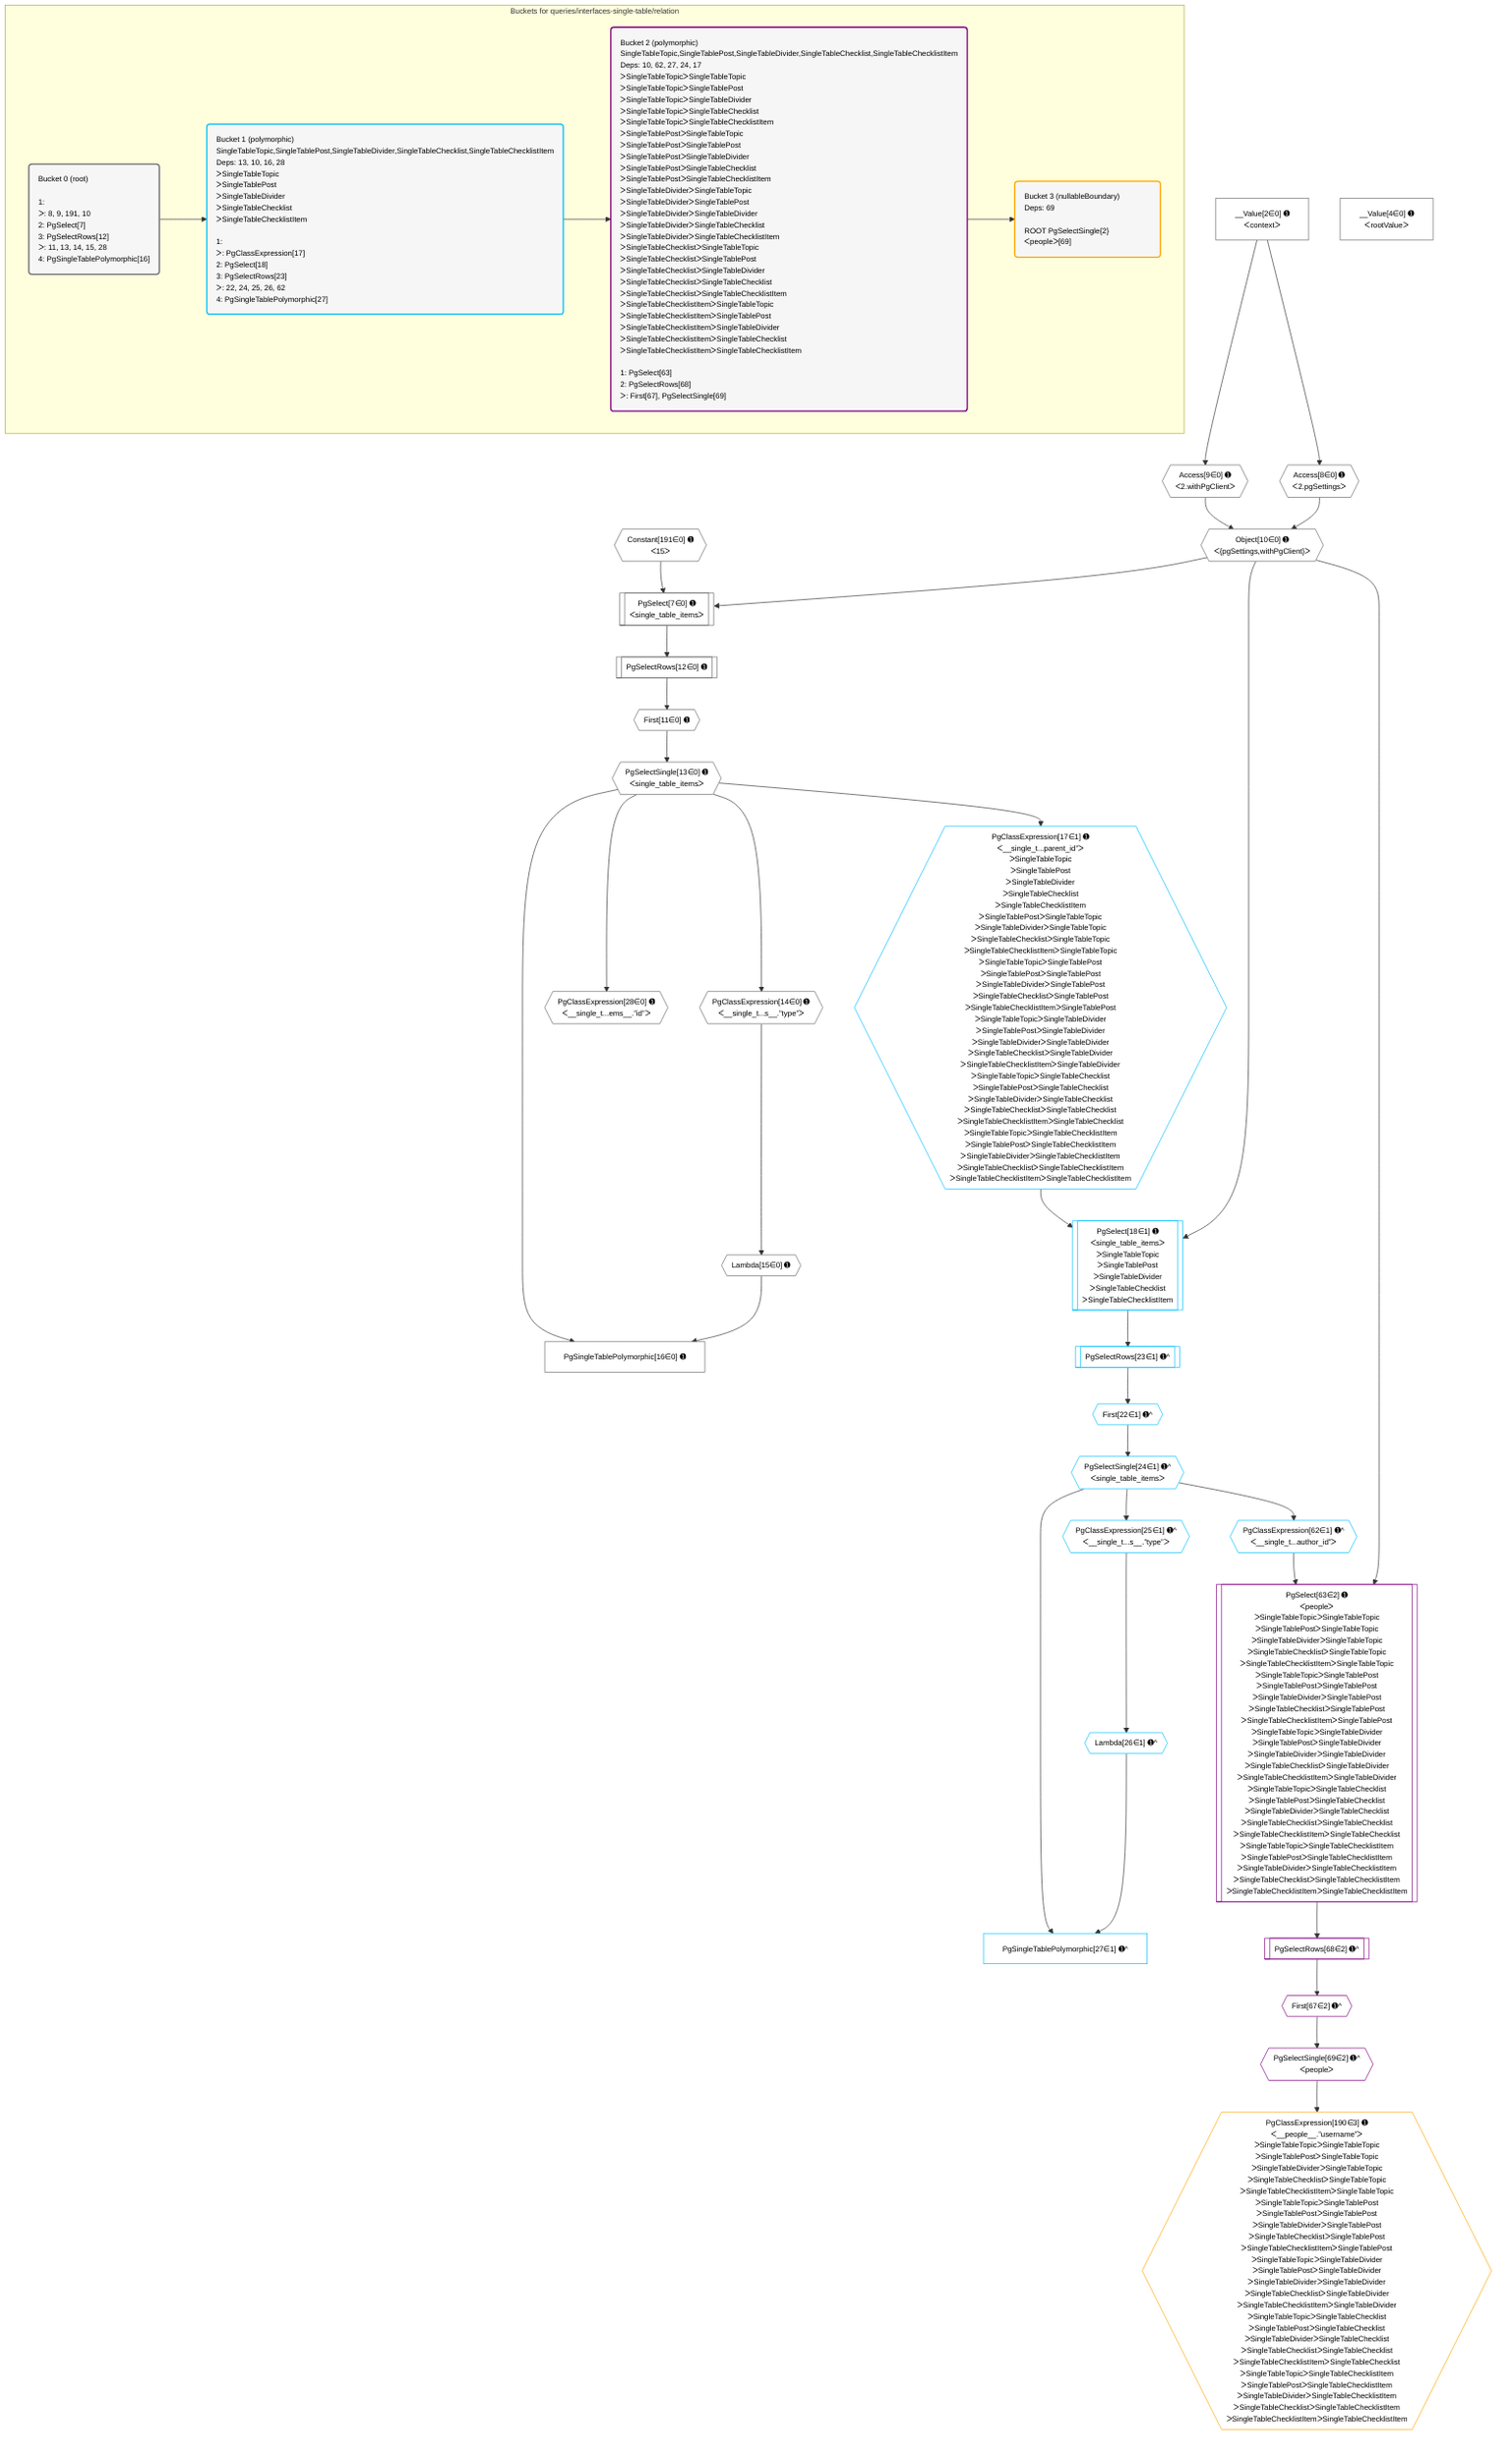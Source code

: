 %%{init: {'themeVariables': { 'fontSize': '12px'}}}%%
graph TD
    classDef path fill:#eee,stroke:#000,color:#000
    classDef plan fill:#fff,stroke-width:1px,color:#000
    classDef itemplan fill:#fff,stroke-width:2px,color:#000
    classDef unbatchedplan fill:#dff,stroke-width:1px,color:#000
    classDef sideeffectplan fill:#fcc,stroke-width:2px,color:#000
    classDef bucket fill:#f6f6f6,color:#000,stroke-width:2px,text-align:left


    %% plan dependencies
    PgSelect7[["PgSelect[7∈0] ➊<br />ᐸsingle_table_itemsᐳ"]]:::plan
    Object10{{"Object[10∈0] ➊<br />ᐸ{pgSettings,withPgClient}ᐳ"}}:::plan
    Constant191{{"Constant[191∈0] ➊<br />ᐸ15ᐳ"}}:::plan
    Object10 & Constant191 --> PgSelect7
    Access8{{"Access[8∈0] ➊<br />ᐸ2.pgSettingsᐳ"}}:::plan
    Access9{{"Access[9∈0] ➊<br />ᐸ2.withPgClientᐳ"}}:::plan
    Access8 & Access9 --> Object10
    PgSingleTablePolymorphic16["PgSingleTablePolymorphic[16∈0] ➊"]:::plan
    Lambda15{{"Lambda[15∈0] ➊"}}:::plan
    PgSelectSingle13{{"PgSelectSingle[13∈0] ➊<br />ᐸsingle_table_itemsᐳ"}}:::plan
    Lambda15 & PgSelectSingle13 --> PgSingleTablePolymorphic16
    __Value2["__Value[2∈0] ➊<br />ᐸcontextᐳ"]:::plan
    __Value2 --> Access8
    __Value2 --> Access9
    First11{{"First[11∈0] ➊"}}:::plan
    PgSelectRows12[["PgSelectRows[12∈0] ➊"]]:::plan
    PgSelectRows12 --> First11
    PgSelect7 --> PgSelectRows12
    First11 --> PgSelectSingle13
    PgClassExpression14{{"PgClassExpression[14∈0] ➊<br />ᐸ__single_t...s__.”type”ᐳ"}}:::plan
    PgSelectSingle13 --> PgClassExpression14
    PgClassExpression14 --> Lambda15
    PgClassExpression28{{"PgClassExpression[28∈0] ➊<br />ᐸ__single_t...ems__.”id”ᐳ"}}:::plan
    PgSelectSingle13 --> PgClassExpression28
    __Value4["__Value[4∈0] ➊<br />ᐸrootValueᐳ"]:::plan
    PgSelect18[["PgSelect[18∈1] ➊<br />ᐸsingle_table_itemsᐳ<br />ᐳSingleTableTopic<br />ᐳSingleTablePost<br />ᐳSingleTableDivider<br />ᐳSingleTableChecklist<br />ᐳSingleTableChecklistItem"]]:::plan
    PgClassExpression17{{"PgClassExpression[17∈1] ➊<br />ᐸ__single_t...parent_id”ᐳ<br />ᐳSingleTableTopic<br />ᐳSingleTablePost<br />ᐳSingleTableDivider<br />ᐳSingleTableChecklist<br />ᐳSingleTableChecklistItem<br />ᐳSingleTablePostᐳSingleTableTopic<br />ᐳSingleTableDividerᐳSingleTableTopic<br />ᐳSingleTableChecklistᐳSingleTableTopic<br />ᐳSingleTableChecklistItemᐳSingleTableTopic<br />ᐳSingleTableTopicᐳSingleTablePost<br />ᐳSingleTablePostᐳSingleTablePost<br />ᐳSingleTableDividerᐳSingleTablePost<br />ᐳSingleTableChecklistᐳSingleTablePost<br />ᐳSingleTableChecklistItemᐳSingleTablePost<br />ᐳSingleTableTopicᐳSingleTableDivider<br />ᐳSingleTablePostᐳSingleTableDivider<br />ᐳSingleTableDividerᐳSingleTableDivider<br />ᐳSingleTableChecklistᐳSingleTableDivider<br />ᐳSingleTableChecklistItemᐳSingleTableDivider<br />ᐳSingleTableTopicᐳSingleTableChecklist<br />ᐳSingleTablePostᐳSingleTableChecklist<br />ᐳSingleTableDividerᐳSingleTableChecklist<br />ᐳSingleTableChecklistᐳSingleTableChecklist<br />ᐳSingleTableChecklistItemᐳSingleTableChecklist<br />ᐳSingleTableTopicᐳSingleTableChecklistItem<br />ᐳSingleTablePostᐳSingleTableChecklistItem<br />ᐳSingleTableDividerᐳSingleTableChecklistItem<br />ᐳSingleTableChecklistᐳSingleTableChecklistItem<br />ᐳSingleTableChecklistItemᐳSingleTableChecklistItem"}}:::plan
    Object10 & PgClassExpression17 --> PgSelect18
    PgSingleTablePolymorphic27["PgSingleTablePolymorphic[27∈1] ➊^"]:::plan
    Lambda26{{"Lambda[26∈1] ➊^"}}:::plan
    PgSelectSingle24{{"PgSelectSingle[24∈1] ➊^<br />ᐸsingle_table_itemsᐳ"}}:::plan
    Lambda26 & PgSelectSingle24 --> PgSingleTablePolymorphic27
    PgSelectSingle13 --> PgClassExpression17
    First22{{"First[22∈1] ➊^"}}:::plan
    PgSelectRows23[["PgSelectRows[23∈1] ➊^"]]:::plan
    PgSelectRows23 --> First22
    PgSelect18 --> PgSelectRows23
    First22 --> PgSelectSingle24
    PgClassExpression25{{"PgClassExpression[25∈1] ➊^<br />ᐸ__single_t...s__.”type”ᐳ"}}:::plan
    PgSelectSingle24 --> PgClassExpression25
    PgClassExpression25 --> Lambda26
    PgClassExpression62{{"PgClassExpression[62∈1] ➊^<br />ᐸ__single_t...author_id”ᐳ"}}:::plan
    PgSelectSingle24 --> PgClassExpression62
    PgSelect63[["PgSelect[63∈2] ➊<br />ᐸpeopleᐳ<br />ᐳSingleTableTopicᐳSingleTableTopic<br />ᐳSingleTablePostᐳSingleTableTopic<br />ᐳSingleTableDividerᐳSingleTableTopic<br />ᐳSingleTableChecklistᐳSingleTableTopic<br />ᐳSingleTableChecklistItemᐳSingleTableTopic<br />ᐳSingleTableTopicᐳSingleTablePost<br />ᐳSingleTablePostᐳSingleTablePost<br />ᐳSingleTableDividerᐳSingleTablePost<br />ᐳSingleTableChecklistᐳSingleTablePost<br />ᐳSingleTableChecklistItemᐳSingleTablePost<br />ᐳSingleTableTopicᐳSingleTableDivider<br />ᐳSingleTablePostᐳSingleTableDivider<br />ᐳSingleTableDividerᐳSingleTableDivider<br />ᐳSingleTableChecklistᐳSingleTableDivider<br />ᐳSingleTableChecklistItemᐳSingleTableDivider<br />ᐳSingleTableTopicᐳSingleTableChecklist<br />ᐳSingleTablePostᐳSingleTableChecklist<br />ᐳSingleTableDividerᐳSingleTableChecklist<br />ᐳSingleTableChecklistᐳSingleTableChecklist<br />ᐳSingleTableChecklistItemᐳSingleTableChecklist<br />ᐳSingleTableTopicᐳSingleTableChecklistItem<br />ᐳSingleTablePostᐳSingleTableChecklistItem<br />ᐳSingleTableDividerᐳSingleTableChecklistItem<br />ᐳSingleTableChecklistᐳSingleTableChecklistItem<br />ᐳSingleTableChecklistItemᐳSingleTableChecklistItem"]]:::plan
    Object10 & PgClassExpression62 --> PgSelect63
    First67{{"First[67∈2] ➊^"}}:::plan
    PgSelectRows68[["PgSelectRows[68∈2] ➊^"]]:::plan
    PgSelectRows68 --> First67
    PgSelect63 --> PgSelectRows68
    PgSelectSingle69{{"PgSelectSingle[69∈2] ➊^<br />ᐸpeopleᐳ"}}:::plan
    First67 --> PgSelectSingle69
    PgClassExpression190{{"PgClassExpression[190∈3] ➊<br />ᐸ__people__.”username”ᐳ<br />ᐳSingleTableTopicᐳSingleTableTopic<br />ᐳSingleTablePostᐳSingleTableTopic<br />ᐳSingleTableDividerᐳSingleTableTopic<br />ᐳSingleTableChecklistᐳSingleTableTopic<br />ᐳSingleTableChecklistItemᐳSingleTableTopic<br />ᐳSingleTableTopicᐳSingleTablePost<br />ᐳSingleTablePostᐳSingleTablePost<br />ᐳSingleTableDividerᐳSingleTablePost<br />ᐳSingleTableChecklistᐳSingleTablePost<br />ᐳSingleTableChecklistItemᐳSingleTablePost<br />ᐳSingleTableTopicᐳSingleTableDivider<br />ᐳSingleTablePostᐳSingleTableDivider<br />ᐳSingleTableDividerᐳSingleTableDivider<br />ᐳSingleTableChecklistᐳSingleTableDivider<br />ᐳSingleTableChecklistItemᐳSingleTableDivider<br />ᐳSingleTableTopicᐳSingleTableChecklist<br />ᐳSingleTablePostᐳSingleTableChecklist<br />ᐳSingleTableDividerᐳSingleTableChecklist<br />ᐳSingleTableChecklistᐳSingleTableChecklist<br />ᐳSingleTableChecklistItemᐳSingleTableChecklist<br />ᐳSingleTableTopicᐳSingleTableChecklistItem<br />ᐳSingleTablePostᐳSingleTableChecklistItem<br />ᐳSingleTableDividerᐳSingleTableChecklistItem<br />ᐳSingleTableChecklistᐳSingleTableChecklistItem<br />ᐳSingleTableChecklistItemᐳSingleTableChecklistItem"}}:::plan
    PgSelectSingle69 --> PgClassExpression190

    %% define steps

    subgraph "Buckets for queries/interfaces-single-table/relation"
    Bucket0("Bucket 0 (root)<br /><br />1: <br />ᐳ: 8, 9, 191, 10<br />2: PgSelect[7]<br />3: PgSelectRows[12]<br />ᐳ: 11, 13, 14, 15, 28<br />4: PgSingleTablePolymorphic[16]"):::bucket
    classDef bucket0 stroke:#696969
    class Bucket0,__Value2,__Value4,PgSelect7,Access8,Access9,Object10,First11,PgSelectRows12,PgSelectSingle13,PgClassExpression14,Lambda15,PgSingleTablePolymorphic16,PgClassExpression28,Constant191 bucket0
    Bucket1("Bucket 1 (polymorphic)<br />SingleTableTopic,SingleTablePost,SingleTableDivider,SingleTableChecklist,SingleTableChecklistItem<br />Deps: 13, 10, 16, 28<br />ᐳSingleTableTopic<br />ᐳSingleTablePost<br />ᐳSingleTableDivider<br />ᐳSingleTableChecklist<br />ᐳSingleTableChecklistItem<br /><br />1: <br />ᐳ: PgClassExpression[17]<br />2: PgSelect[18]<br />3: PgSelectRows[23]<br />ᐳ: 22, 24, 25, 26, 62<br />4: PgSingleTablePolymorphic[27]"):::bucket
    classDef bucket1 stroke:#00bfff
    class Bucket1,PgClassExpression17,PgSelect18,First22,PgSelectRows23,PgSelectSingle24,PgClassExpression25,Lambda26,PgSingleTablePolymorphic27,PgClassExpression62 bucket1
    Bucket2("Bucket 2 (polymorphic)<br />SingleTableTopic,SingleTablePost,SingleTableDivider,SingleTableChecklist,SingleTableChecklistItem<br />Deps: 10, 62, 27, 24, 17<br />ᐳSingleTableTopicᐳSingleTableTopic<br />ᐳSingleTableTopicᐳSingleTablePost<br />ᐳSingleTableTopicᐳSingleTableDivider<br />ᐳSingleTableTopicᐳSingleTableChecklist<br />ᐳSingleTableTopicᐳSingleTableChecklistItem<br />ᐳSingleTablePostᐳSingleTableTopic<br />ᐳSingleTablePostᐳSingleTablePost<br />ᐳSingleTablePostᐳSingleTableDivider<br />ᐳSingleTablePostᐳSingleTableChecklist<br />ᐳSingleTablePostᐳSingleTableChecklistItem<br />ᐳSingleTableDividerᐳSingleTableTopic<br />ᐳSingleTableDividerᐳSingleTablePost<br />ᐳSingleTableDividerᐳSingleTableDivider<br />ᐳSingleTableDividerᐳSingleTableChecklist<br />ᐳSingleTableDividerᐳSingleTableChecklistItem<br />ᐳSingleTableChecklistᐳSingleTableTopic<br />ᐳSingleTableChecklistᐳSingleTablePost<br />ᐳSingleTableChecklistᐳSingleTableDivider<br />ᐳSingleTableChecklistᐳSingleTableChecklist<br />ᐳSingleTableChecklistᐳSingleTableChecklistItem<br />ᐳSingleTableChecklistItemᐳSingleTableTopic<br />ᐳSingleTableChecklistItemᐳSingleTablePost<br />ᐳSingleTableChecklistItemᐳSingleTableDivider<br />ᐳSingleTableChecklistItemᐳSingleTableChecklist<br />ᐳSingleTableChecklistItemᐳSingleTableChecklistItem<br /><br />1: PgSelect[63]<br />2: PgSelectRows[68]<br />ᐳ: First[67], PgSelectSingle[69]"):::bucket
    classDef bucket2 stroke:#7f007f
    class Bucket2,PgSelect63,First67,PgSelectRows68,PgSelectSingle69 bucket2
    Bucket3("Bucket 3 (nullableBoundary)<br />Deps: 69<br /><br />ROOT PgSelectSingle{2}ᐸpeopleᐳ[69]"):::bucket
    classDef bucket3 stroke:#ffa500
    class Bucket3,PgClassExpression190 bucket3
    Bucket0 --> Bucket1
    Bucket1 --> Bucket2
    Bucket2 --> Bucket3
    end